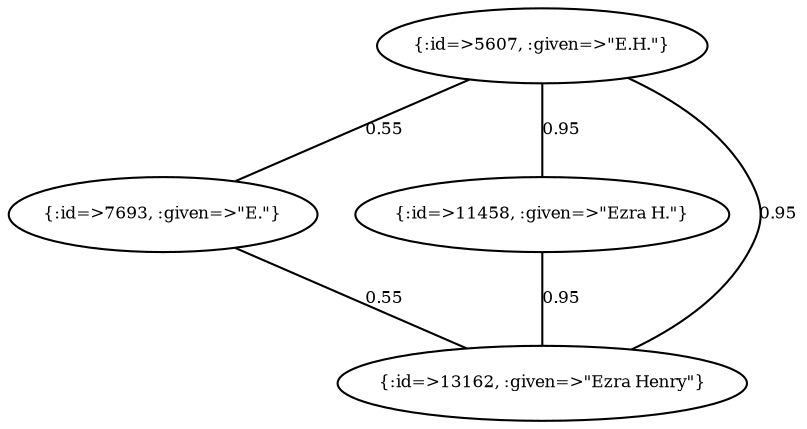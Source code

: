 graph Collector__WeightedGraph {
    "{:id=>5607, :given=>\"E.H.\"}" [
        fontsize = 8,
        label = "{:id=>5607, :given=>\"E.H.\"}"
    ]

    "{:id=>7693, :given=>\"E.\"}" [
        fontsize = 8,
        label = "{:id=>7693, :given=>\"E.\"}"
    ]

    "{:id=>11458, :given=>\"Ezra H.\"}" [
        fontsize = 8,
        label = "{:id=>11458, :given=>\"Ezra H.\"}"
    ]

    "{:id=>13162, :given=>\"Ezra Henry\"}" [
        fontsize = 8,
        label = "{:id=>13162, :given=>\"Ezra Henry\"}"
    ]

    "{:id=>5607, :given=>\"E.H.\"}" -- "{:id=>7693, :given=>\"E.\"}" [
        fontsize = 8,
        label = 0.55
    ]

    "{:id=>5607, :given=>\"E.H.\"}" -- "{:id=>11458, :given=>\"Ezra H.\"}" [
        fontsize = 8,
        label = 0.95
    ]

    "{:id=>5607, :given=>\"E.H.\"}" -- "{:id=>13162, :given=>\"Ezra Henry\"}" [
        fontsize = 8,
        label = 0.95
    ]

    "{:id=>7693, :given=>\"E.\"}" -- "{:id=>13162, :given=>\"Ezra Henry\"}" [
        fontsize = 8,
        label = 0.55
    ]

    "{:id=>11458, :given=>\"Ezra H.\"}" -- "{:id=>13162, :given=>\"Ezra Henry\"}" [
        fontsize = 8,
        label = 0.95
    ]
}
